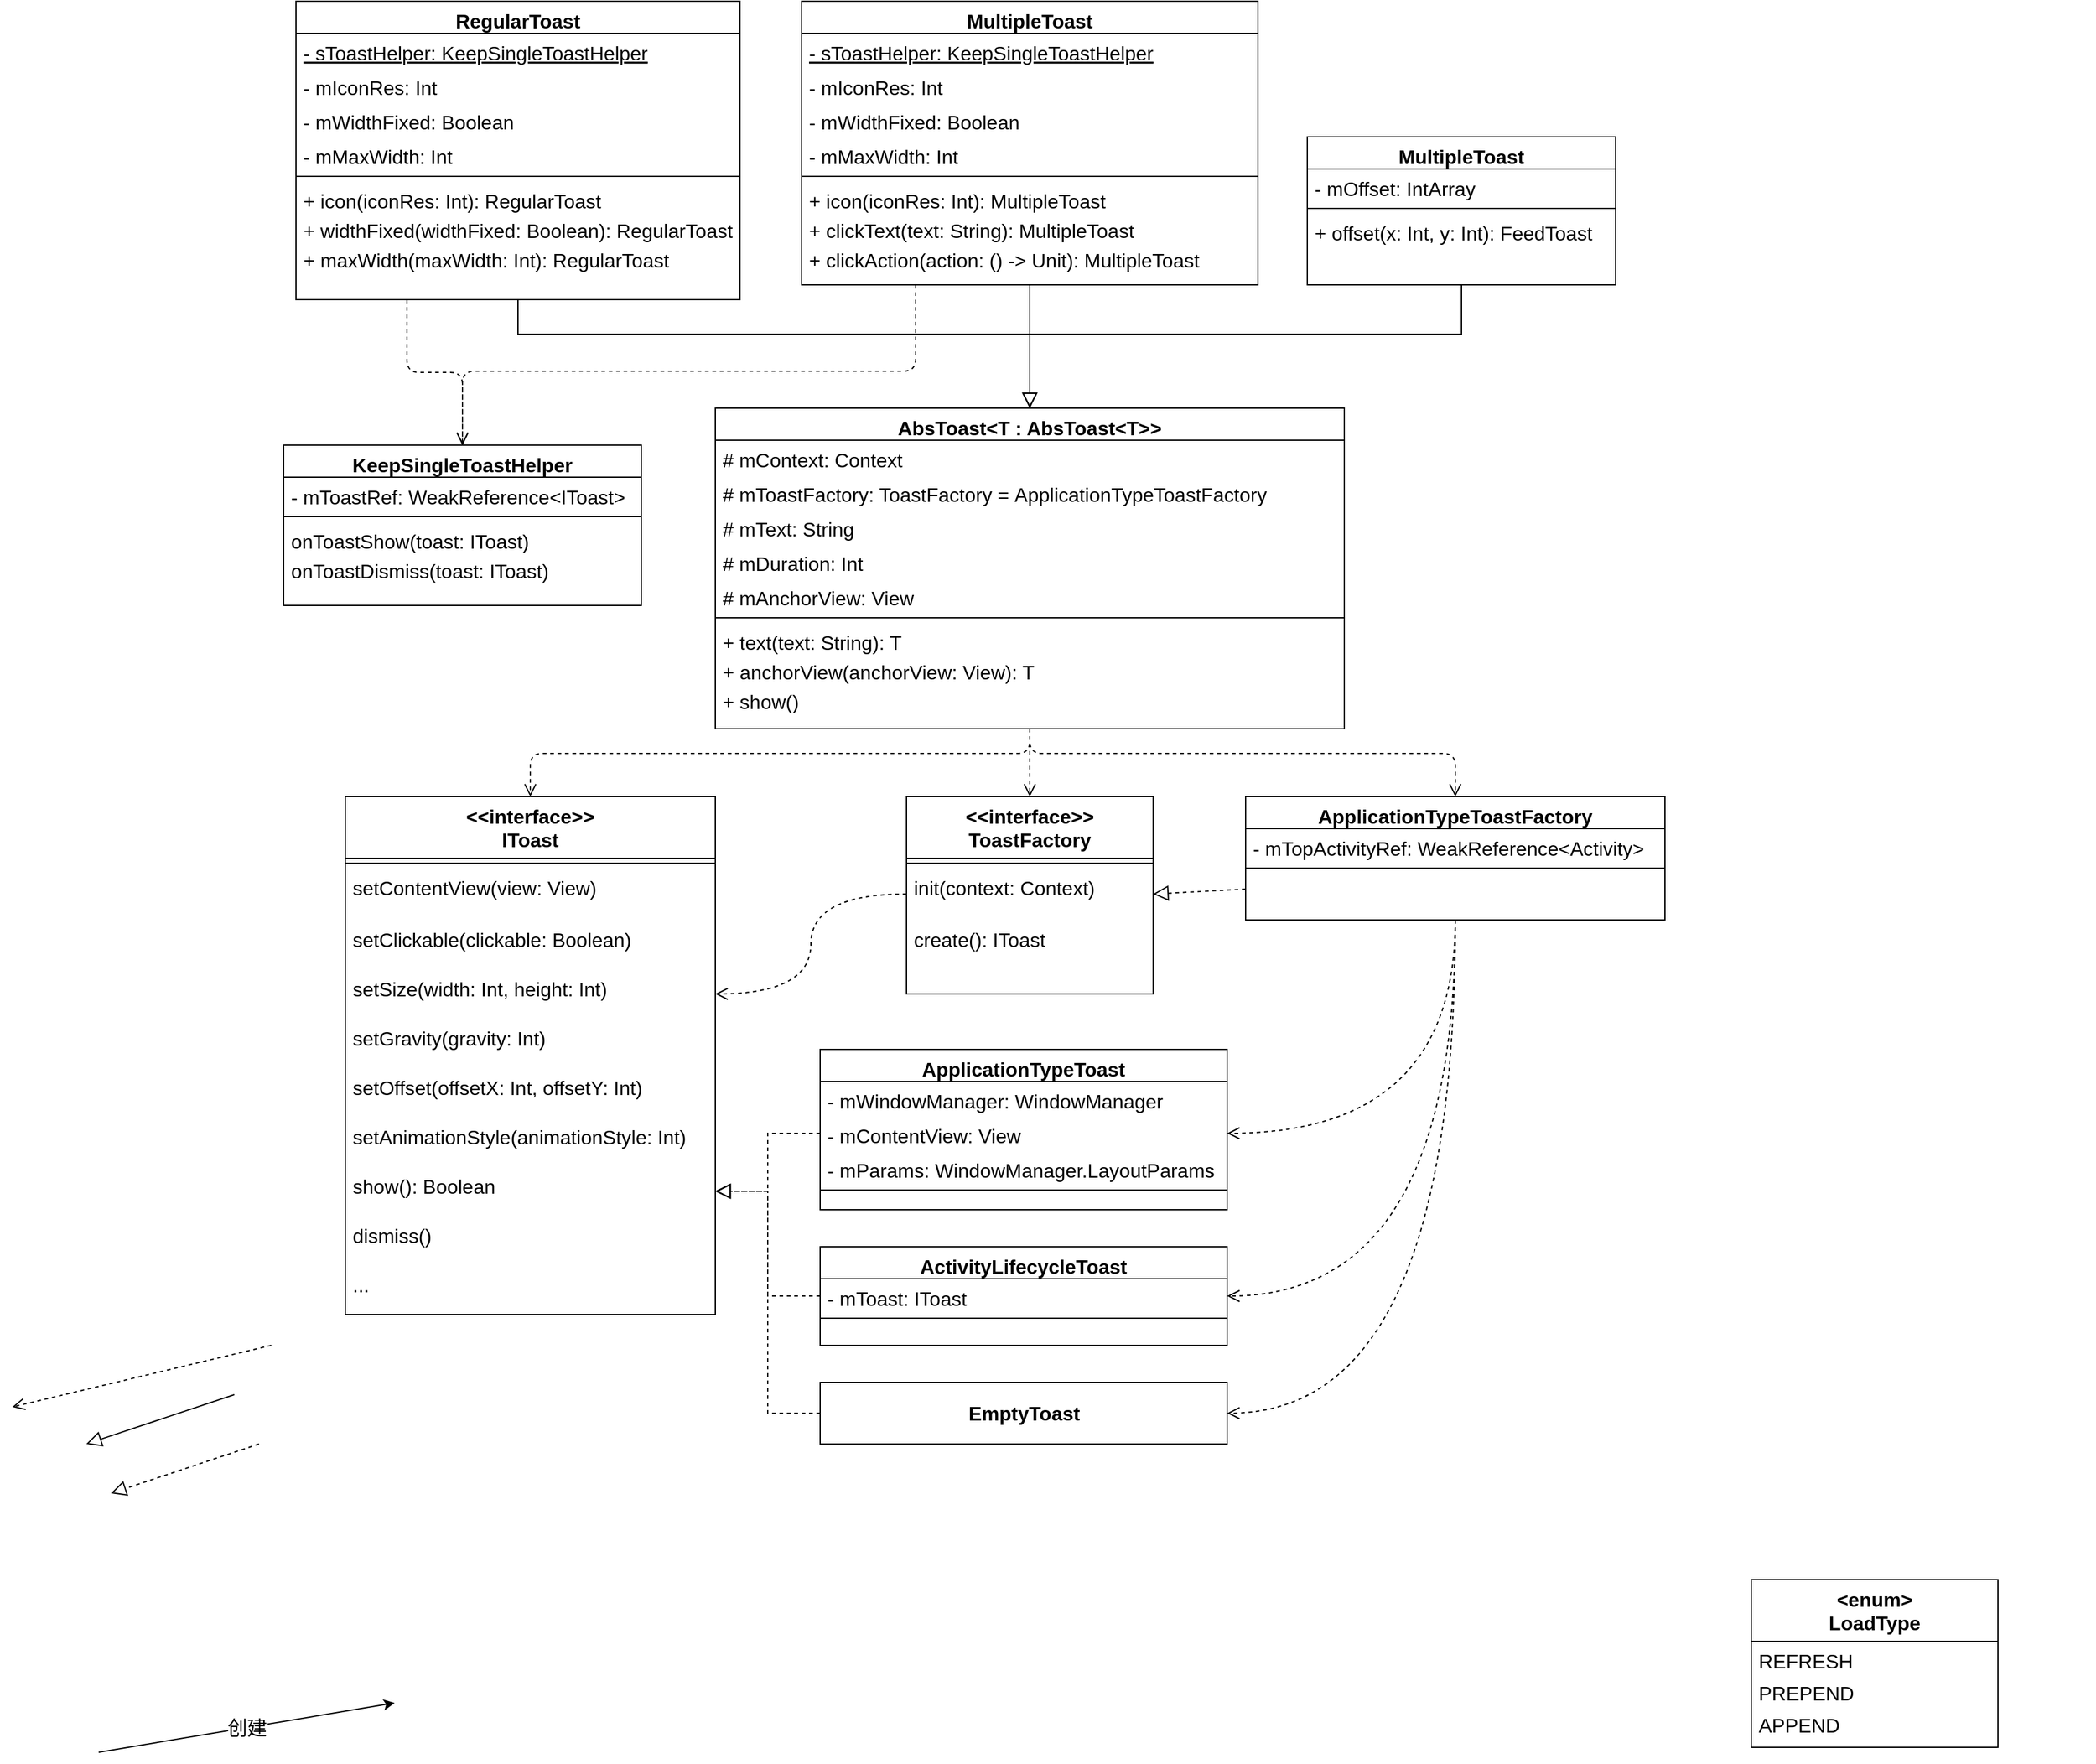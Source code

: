 <mxfile version="14.4.3" type="github">
  <diagram id="C5RBs43oDa-KdzZeNtuy" name="Page-1">
    <mxGraphModel dx="3500" dy="1881" grid="1" gridSize="10" guides="1" tooltips="1" connect="1" arrows="1" fold="1" page="1" pageScale="1" pageWidth="827" pageHeight="1169" math="0" shadow="0">
      <root>
        <mxCell id="WIyWlLk6GJQsqaUBKTNV-0" />
        <mxCell id="WIyWlLk6GJQsqaUBKTNV-1" parent="WIyWlLk6GJQsqaUBKTNV-0" />
        <mxCell id="TGSBxebK7EgQVa-JyBHf-114" value="&lt;&lt;interface&gt;&gt;&#xa;IToast" style="swimlane;fontStyle=1;align=center;verticalAlign=top;childLayout=stackLayout;horizontal=1;startSize=50;horizontalStack=0;resizeParent=1;resizeLast=0;collapsible=1;marginBottom=0;rounded=0;shadow=0;strokeWidth=1;fontSize=16;" vertex="1" parent="WIyWlLk6GJQsqaUBKTNV-1">
          <mxGeometry x="-1460" y="555" width="300" height="420" as="geometry">
            <mxRectangle x="130" y="380" width="160" height="26" as="alternateBounds" />
          </mxGeometry>
        </mxCell>
        <mxCell id="TGSBxebK7EgQVa-JyBHf-115" value="" style="line;html=1;strokeWidth=1;align=left;verticalAlign=middle;spacingTop=-1;spacingLeft=3;spacingRight=3;rotatable=0;labelPosition=right;points=[];portConstraint=eastwest;fontSize=16;" vertex="1" parent="TGSBxebK7EgQVa-JyBHf-114">
          <mxGeometry y="50" width="300" height="8" as="geometry" />
        </mxCell>
        <mxCell id="TGSBxebK7EgQVa-JyBHf-116" value="setContentView(view: View)" style="text;align=left;verticalAlign=top;spacingLeft=4;spacingRight=4;overflow=hidden;rotatable=0;points=[[0,0.5],[1,0.5]];portConstraint=eastwest;fontSize=16;" vertex="1" parent="TGSBxebK7EgQVa-JyBHf-114">
          <mxGeometry y="58" width="300" height="42" as="geometry" />
        </mxCell>
        <mxCell id="TGSBxebK7EgQVa-JyBHf-118" value="setClickable(clickable: Boolean)" style="text;align=left;verticalAlign=top;spacingLeft=4;spacingRight=4;overflow=hidden;rotatable=0;points=[[0,0.5],[1,0.5]];portConstraint=eastwest;fontSize=16;" vertex="1" parent="TGSBxebK7EgQVa-JyBHf-114">
          <mxGeometry y="100" width="300" height="40" as="geometry" />
        </mxCell>
        <mxCell id="TGSBxebK7EgQVa-JyBHf-119" value="setSize(width: Int, height: Int)" style="text;align=left;verticalAlign=top;spacingLeft=4;spacingRight=4;overflow=hidden;rotatable=0;points=[[0,0.5],[1,0.5]];portConstraint=eastwest;fontSize=16;" vertex="1" parent="TGSBxebK7EgQVa-JyBHf-114">
          <mxGeometry y="140" width="300" height="40" as="geometry" />
        </mxCell>
        <mxCell id="TGSBxebK7EgQVa-JyBHf-120" value="setGravity(gravity: Int)" style="text;align=left;verticalAlign=top;spacingLeft=4;spacingRight=4;overflow=hidden;rotatable=0;points=[[0,0.5],[1,0.5]];portConstraint=eastwest;fontSize=16;" vertex="1" parent="TGSBxebK7EgQVa-JyBHf-114">
          <mxGeometry y="180" width="300" height="40" as="geometry" />
        </mxCell>
        <mxCell id="TGSBxebK7EgQVa-JyBHf-121" value="setOffset(offsetX: Int, offsetY: Int)" style="text;align=left;verticalAlign=top;spacingLeft=4;spacingRight=4;overflow=hidden;rotatable=0;points=[[0,0.5],[1,0.5]];portConstraint=eastwest;fontSize=16;" vertex="1" parent="TGSBxebK7EgQVa-JyBHf-114">
          <mxGeometry y="220" width="300" height="40" as="geometry" />
        </mxCell>
        <mxCell id="TGSBxebK7EgQVa-JyBHf-122" value="setAnimationStyle(animationStyle: Int)" style="text;align=left;verticalAlign=top;spacingLeft=4;spacingRight=4;overflow=hidden;rotatable=0;points=[[0,0.5],[1,0.5]];portConstraint=eastwest;fontSize=16;" vertex="1" parent="TGSBxebK7EgQVa-JyBHf-114">
          <mxGeometry y="260" width="300" height="40" as="geometry" />
        </mxCell>
        <mxCell id="TGSBxebK7EgQVa-JyBHf-123" value="show(): Boolean" style="text;align=left;verticalAlign=top;spacingLeft=4;spacingRight=4;overflow=hidden;rotatable=0;points=[[0,0.5],[1,0.5]];portConstraint=eastwest;fontSize=16;" vertex="1" parent="TGSBxebK7EgQVa-JyBHf-114">
          <mxGeometry y="300" width="300" height="40" as="geometry" />
        </mxCell>
        <mxCell id="TGSBxebK7EgQVa-JyBHf-124" value="dismiss()" style="text;align=left;verticalAlign=top;spacingLeft=4;spacingRight=4;overflow=hidden;rotatable=0;points=[[0,0.5],[1,0.5]];portConstraint=eastwest;fontSize=16;" vertex="1" parent="TGSBxebK7EgQVa-JyBHf-114">
          <mxGeometry y="340" width="300" height="40" as="geometry" />
        </mxCell>
        <mxCell id="TGSBxebK7EgQVa-JyBHf-125" value="..." style="text;align=left;verticalAlign=top;spacingLeft=4;spacingRight=4;overflow=hidden;rotatable=0;points=[[0,0.5],[1,0.5]];portConstraint=eastwest;fontSize=16;" vertex="1" parent="TGSBxebK7EgQVa-JyBHf-114">
          <mxGeometry y="380" width="300" height="40" as="geometry" />
        </mxCell>
        <mxCell id="TGSBxebK7EgQVa-JyBHf-126" value="&lt;&lt;interface&gt;&gt;&#xa;ToastFactory" style="swimlane;fontStyle=1;align=center;verticalAlign=top;childLayout=stackLayout;horizontal=1;startSize=50;horizontalStack=0;resizeParent=1;resizeLast=0;collapsible=1;marginBottom=0;rounded=0;shadow=0;strokeWidth=1;fontSize=16;" vertex="1" parent="WIyWlLk6GJQsqaUBKTNV-1">
          <mxGeometry x="-1005" y="555" width="200" height="160" as="geometry">
            <mxRectangle x="130" y="380" width="160" height="26" as="alternateBounds" />
          </mxGeometry>
        </mxCell>
        <mxCell id="TGSBxebK7EgQVa-JyBHf-127" value="" style="line;html=1;strokeWidth=1;align=left;verticalAlign=middle;spacingTop=-1;spacingLeft=3;spacingRight=3;rotatable=0;labelPosition=right;points=[];portConstraint=eastwest;fontSize=16;" vertex="1" parent="TGSBxebK7EgQVa-JyBHf-126">
          <mxGeometry y="50" width="200" height="8" as="geometry" />
        </mxCell>
        <mxCell id="TGSBxebK7EgQVa-JyBHf-128" value="init(context: Context)" style="text;align=left;verticalAlign=top;spacingLeft=4;spacingRight=4;overflow=hidden;rotatable=0;points=[[0,0.5],[1,0.5]];portConstraint=eastwest;fontSize=16;" vertex="1" parent="TGSBxebK7EgQVa-JyBHf-126">
          <mxGeometry y="58" width="200" height="42" as="geometry" />
        </mxCell>
        <mxCell id="TGSBxebK7EgQVa-JyBHf-129" value="create(): IToast" style="text;align=left;verticalAlign=top;spacingLeft=4;spacingRight=4;overflow=hidden;rotatable=0;points=[[0,0.5],[1,0.5]];portConstraint=eastwest;fontSize=16;" vertex="1" parent="TGSBxebK7EgQVa-JyBHf-126">
          <mxGeometry y="100" width="200" height="40" as="geometry" />
        </mxCell>
        <mxCell id="TGSBxebK7EgQVa-JyBHf-137" value="ApplicationTypeToastFactory" style="swimlane;fontStyle=1;align=center;verticalAlign=top;childLayout=stackLayout;horizontal=1;startSize=26;horizontalStack=0;resizeParent=1;resizeLast=0;collapsible=1;marginBottom=0;rounded=0;shadow=0;strokeWidth=1;fontSize=16;" vertex="1" parent="WIyWlLk6GJQsqaUBKTNV-1">
          <mxGeometry x="-730" y="555" width="340" height="100" as="geometry">
            <mxRectangle x="130" y="380" width="160" height="26" as="alternateBounds" />
          </mxGeometry>
        </mxCell>
        <mxCell id="TGSBxebK7EgQVa-JyBHf-138" value="- mTopActivityRef: WeakReference&lt;Activity&gt;" style="text;align=left;verticalAlign=top;spacingLeft=4;spacingRight=4;overflow=hidden;rotatable=0;points=[[0,0.5],[1,0.5]];portConstraint=eastwest;rounded=0;shadow=0;html=0;fontSize=16;" vertex="1" parent="TGSBxebK7EgQVa-JyBHf-137">
          <mxGeometry y="26" width="340" height="28" as="geometry" />
        </mxCell>
        <mxCell id="TGSBxebK7EgQVa-JyBHf-139" value="" style="line;html=1;strokeWidth=1;align=left;verticalAlign=middle;spacingTop=-1;spacingLeft=3;spacingRight=3;rotatable=0;labelPosition=right;points=[];portConstraint=eastwest;fontSize=16;" vertex="1" parent="TGSBxebK7EgQVa-JyBHf-137">
          <mxGeometry y="54" width="340" height="8" as="geometry" />
        </mxCell>
        <mxCell id="TGSBxebK7EgQVa-JyBHf-153" value="ApplicationTypeToast" style="swimlane;fontStyle=1;align=center;verticalAlign=top;childLayout=stackLayout;horizontal=1;startSize=26;horizontalStack=0;resizeParent=1;resizeLast=0;collapsible=1;marginBottom=0;rounded=0;shadow=0;strokeWidth=1;fontSize=16;" vertex="1" parent="WIyWlLk6GJQsqaUBKTNV-1">
          <mxGeometry x="-1075" y="760" width="330" height="130" as="geometry">
            <mxRectangle x="130" y="380" width="160" height="26" as="alternateBounds" />
          </mxGeometry>
        </mxCell>
        <mxCell id="TGSBxebK7EgQVa-JyBHf-163" value="- mWindowManager: WindowManager" style="text;align=left;verticalAlign=top;spacingLeft=4;spacingRight=4;overflow=hidden;rotatable=0;points=[[0,0.5],[1,0.5]];portConstraint=eastwest;rounded=0;shadow=0;html=0;fontSize=16;" vertex="1" parent="TGSBxebK7EgQVa-JyBHf-153">
          <mxGeometry y="26" width="330" height="28" as="geometry" />
        </mxCell>
        <mxCell id="TGSBxebK7EgQVa-JyBHf-154" value="- mContentView: View" style="text;align=left;verticalAlign=top;spacingLeft=4;spacingRight=4;overflow=hidden;rotatable=0;points=[[0,0.5],[1,0.5]];portConstraint=eastwest;rounded=0;shadow=0;html=0;fontSize=16;" vertex="1" parent="TGSBxebK7EgQVa-JyBHf-153">
          <mxGeometry y="54" width="330" height="28" as="geometry" />
        </mxCell>
        <mxCell id="TGSBxebK7EgQVa-JyBHf-162" value="- mParams: WindowManager.LayoutParams" style="text;align=left;verticalAlign=top;spacingLeft=4;spacingRight=4;overflow=hidden;rotatable=0;points=[[0,0.5],[1,0.5]];portConstraint=eastwest;rounded=0;shadow=0;html=0;fontSize=16;" vertex="1" parent="TGSBxebK7EgQVa-JyBHf-153">
          <mxGeometry y="82" width="330" height="28" as="geometry" />
        </mxCell>
        <mxCell id="TGSBxebK7EgQVa-JyBHf-155" value="" style="line;html=1;strokeWidth=1;align=left;verticalAlign=middle;spacingTop=-1;spacingLeft=3;spacingRight=3;rotatable=0;labelPosition=right;points=[];portConstraint=eastwest;fontSize=16;" vertex="1" parent="TGSBxebK7EgQVa-JyBHf-153">
          <mxGeometry y="110" width="330" height="8" as="geometry" />
        </mxCell>
        <mxCell id="TGSBxebK7EgQVa-JyBHf-160" style="edgeStyle=orthogonalEdgeStyle;rounded=0;orthogonalLoop=1;jettySize=auto;html=1;exitX=1;exitY=0.5;exitDx=0;exitDy=0;fontSize=16;" edge="1" parent="TGSBxebK7EgQVa-JyBHf-153">
          <mxGeometry relative="1" as="geometry">
            <mxPoint x="630" y="340.0" as="sourcePoint" />
            <mxPoint x="630" y="340.0" as="targetPoint" />
          </mxGeometry>
        </mxCell>
        <mxCell id="TGSBxebK7EgQVa-JyBHf-176" value="AbsToast&lt;T : AbsToast&lt;T&gt;&gt;" style="swimlane;fontStyle=1;align=center;verticalAlign=top;childLayout=stackLayout;horizontal=1;startSize=26;horizontalStack=0;resizeParent=1;resizeLast=0;collapsible=1;marginBottom=0;rounded=0;shadow=0;strokeWidth=1;fontSize=16;" vertex="1" parent="WIyWlLk6GJQsqaUBKTNV-1">
          <mxGeometry x="-1160" y="240" width="510" height="260" as="geometry">
            <mxRectangle x="130" y="380" width="160" height="26" as="alternateBounds" />
          </mxGeometry>
        </mxCell>
        <mxCell id="TGSBxebK7EgQVa-JyBHf-177" value="# mContext: Context" style="text;align=left;verticalAlign=top;spacingLeft=4;spacingRight=4;overflow=hidden;rotatable=0;points=[[0,0.5],[1,0.5]];portConstraint=eastwest;rounded=0;shadow=0;html=0;fontSize=16;" vertex="1" parent="TGSBxebK7EgQVa-JyBHf-176">
          <mxGeometry y="26" width="510" height="28" as="geometry" />
        </mxCell>
        <mxCell id="TGSBxebK7EgQVa-JyBHf-186" value="# mToastFactory: ToastFactory = ApplicationTypeToastFactory" style="text;align=left;verticalAlign=top;spacingLeft=4;spacingRight=4;overflow=hidden;rotatable=0;points=[[0,0.5],[1,0.5]];portConstraint=eastwest;rounded=0;shadow=0;html=0;fontSize=16;" vertex="1" parent="TGSBxebK7EgQVa-JyBHf-176">
          <mxGeometry y="54" width="510" height="28" as="geometry" />
        </mxCell>
        <mxCell id="TGSBxebK7EgQVa-JyBHf-187" value="# mText: String" style="text;align=left;verticalAlign=top;spacingLeft=4;spacingRight=4;overflow=hidden;rotatable=0;points=[[0,0.5],[1,0.5]];portConstraint=eastwest;rounded=0;shadow=0;html=0;fontSize=16;" vertex="1" parent="TGSBxebK7EgQVa-JyBHf-176">
          <mxGeometry y="82" width="510" height="28" as="geometry" />
        </mxCell>
        <mxCell id="TGSBxebK7EgQVa-JyBHf-188" value="# mDuration: Int" style="text;align=left;verticalAlign=top;spacingLeft=4;spacingRight=4;overflow=hidden;rotatable=0;points=[[0,0.5],[1,0.5]];portConstraint=eastwest;rounded=0;shadow=0;html=0;fontSize=16;" vertex="1" parent="TGSBxebK7EgQVa-JyBHf-176">
          <mxGeometry y="110" width="510" height="28" as="geometry" />
        </mxCell>
        <mxCell id="TGSBxebK7EgQVa-JyBHf-189" value="# mAnchorView: View" style="text;align=left;verticalAlign=top;spacingLeft=4;spacingRight=4;overflow=hidden;rotatable=0;points=[[0,0.5],[1,0.5]];portConstraint=eastwest;rounded=0;shadow=0;html=0;fontSize=16;" vertex="1" parent="TGSBxebK7EgQVa-JyBHf-176">
          <mxGeometry y="138" width="510" height="28" as="geometry" />
        </mxCell>
        <mxCell id="TGSBxebK7EgQVa-JyBHf-178" value="" style="line;html=1;strokeWidth=1;align=left;verticalAlign=middle;spacingTop=-1;spacingLeft=3;spacingRight=3;rotatable=0;labelPosition=right;points=[];portConstraint=eastwest;fontSize=16;" vertex="1" parent="TGSBxebK7EgQVa-JyBHf-176">
          <mxGeometry y="166" width="510" height="8" as="geometry" />
        </mxCell>
        <mxCell id="TGSBxebK7EgQVa-JyBHf-179" value="+ text(text: String): T" style="text;align=left;verticalAlign=top;spacingLeft=4;spacingRight=4;overflow=hidden;rotatable=0;points=[[0,0.5],[1,0.5]];portConstraint=eastwest;fontStyle=0;fontSize=16;" vertex="1" parent="TGSBxebK7EgQVa-JyBHf-176">
          <mxGeometry y="174" width="510" height="24" as="geometry" />
        </mxCell>
        <mxCell id="TGSBxebK7EgQVa-JyBHf-181" value="+ anchorView(anchorView: View): T" style="text;align=left;verticalAlign=top;spacingLeft=4;spacingRight=4;overflow=hidden;rotatable=0;points=[[0,0.5],[1,0.5]];portConstraint=eastwest;fontStyle=0;fontSize=16;" vertex="1" parent="TGSBxebK7EgQVa-JyBHf-176">
          <mxGeometry y="198" width="510" height="24" as="geometry" />
        </mxCell>
        <mxCell id="TGSBxebK7EgQVa-JyBHf-182" value="+ show()" style="text;align=left;verticalAlign=top;spacingLeft=4;spacingRight=4;overflow=hidden;rotatable=0;points=[[0,0.5],[1,0.5]];portConstraint=eastwest;fontStyle=0;fontSize=16;" vertex="1" parent="TGSBxebK7EgQVa-JyBHf-176">
          <mxGeometry y="222" width="510" height="24" as="geometry" />
        </mxCell>
        <mxCell id="TGSBxebK7EgQVa-JyBHf-183" style="edgeStyle=orthogonalEdgeStyle;rounded=0;orthogonalLoop=1;jettySize=auto;html=1;exitX=1;exitY=0.5;exitDx=0;exitDy=0;fontSize=16;" edge="1" parent="TGSBxebK7EgQVa-JyBHf-176">
          <mxGeometry relative="1" as="geometry">
            <mxPoint x="165" y="560.0" as="sourcePoint" />
            <mxPoint x="165" y="560.0" as="targetPoint" />
          </mxGeometry>
        </mxCell>
        <mxCell id="TGSBxebK7EgQVa-JyBHf-193" value="RegularToast" style="swimlane;fontStyle=1;align=center;verticalAlign=top;childLayout=stackLayout;horizontal=1;startSize=26;horizontalStack=0;resizeParent=1;resizeLast=0;collapsible=1;marginBottom=0;rounded=0;shadow=0;strokeWidth=1;fontSize=16;" vertex="1" parent="WIyWlLk6GJQsqaUBKTNV-1">
          <mxGeometry x="-1500" y="-90" width="360" height="242" as="geometry">
            <mxRectangle x="130" y="380" width="160" height="26" as="alternateBounds" />
          </mxGeometry>
        </mxCell>
        <mxCell id="TGSBxebK7EgQVa-JyBHf-194" value="- sToastHelper: KeepSingleToastHelper" style="text;align=left;verticalAlign=top;spacingLeft=4;spacingRight=4;overflow=hidden;rotatable=0;points=[[0,0.5],[1,0.5]];portConstraint=eastwest;rounded=0;shadow=0;html=0;fontSize=16;fontStyle=4" vertex="1" parent="TGSBxebK7EgQVa-JyBHf-193">
          <mxGeometry y="26" width="360" height="28" as="geometry" />
        </mxCell>
        <mxCell id="TGSBxebK7EgQVa-JyBHf-195" value="- mIconRes: Int" style="text;align=left;verticalAlign=top;spacingLeft=4;spacingRight=4;overflow=hidden;rotatable=0;points=[[0,0.5],[1,0.5]];portConstraint=eastwest;rounded=0;shadow=0;html=0;fontSize=16;" vertex="1" parent="TGSBxebK7EgQVa-JyBHf-193">
          <mxGeometry y="54" width="360" height="28" as="geometry" />
        </mxCell>
        <mxCell id="TGSBxebK7EgQVa-JyBHf-196" value="- mWidthFixed: Boolean" style="text;align=left;verticalAlign=top;spacingLeft=4;spacingRight=4;overflow=hidden;rotatable=0;points=[[0,0.5],[1,0.5]];portConstraint=eastwest;rounded=0;shadow=0;html=0;fontSize=16;" vertex="1" parent="TGSBxebK7EgQVa-JyBHf-193">
          <mxGeometry y="82" width="360" height="28" as="geometry" />
        </mxCell>
        <mxCell id="TGSBxebK7EgQVa-JyBHf-197" value="- mMaxWidth: Int" style="text;align=left;verticalAlign=top;spacingLeft=4;spacingRight=4;overflow=hidden;rotatable=0;points=[[0,0.5],[1,0.5]];portConstraint=eastwest;rounded=0;shadow=0;html=0;fontSize=16;" vertex="1" parent="TGSBxebK7EgQVa-JyBHf-193">
          <mxGeometry y="110" width="360" height="28" as="geometry" />
        </mxCell>
        <mxCell id="TGSBxebK7EgQVa-JyBHf-199" value="" style="line;html=1;strokeWidth=1;align=left;verticalAlign=middle;spacingTop=-1;spacingLeft=3;spacingRight=3;rotatable=0;labelPosition=right;points=[];portConstraint=eastwest;fontSize=16;" vertex="1" parent="TGSBxebK7EgQVa-JyBHf-193">
          <mxGeometry y="138" width="360" height="8" as="geometry" />
        </mxCell>
        <mxCell id="TGSBxebK7EgQVa-JyBHf-226" value="+ icon(iconRes: Int): RegularToast" style="text;align=left;verticalAlign=top;spacingLeft=4;spacingRight=4;overflow=hidden;rotatable=0;points=[[0,0.5],[1,0.5]];portConstraint=eastwest;fontStyle=0;fontSize=16;" vertex="1" parent="TGSBxebK7EgQVa-JyBHf-193">
          <mxGeometry y="146" width="360" height="24" as="geometry" />
        </mxCell>
        <mxCell id="TGSBxebK7EgQVa-JyBHf-200" value="+ widthFixed(widthFixed: Boolean): RegularToast" style="text;align=left;verticalAlign=top;spacingLeft=4;spacingRight=4;overflow=hidden;rotatable=0;points=[[0,0.5],[1,0.5]];portConstraint=eastwest;fontStyle=0;fontSize=16;" vertex="1" parent="TGSBxebK7EgQVa-JyBHf-193">
          <mxGeometry y="170" width="360" height="24" as="geometry" />
        </mxCell>
        <mxCell id="TGSBxebK7EgQVa-JyBHf-227" value="+ maxWidth(maxWidth: Int): RegularToast" style="text;align=left;verticalAlign=top;spacingLeft=4;spacingRight=4;overflow=hidden;rotatable=0;points=[[0,0.5],[1,0.5]];portConstraint=eastwest;fontStyle=0;fontSize=16;" vertex="1" parent="TGSBxebK7EgQVa-JyBHf-193">
          <mxGeometry y="194" width="360" height="24" as="geometry" />
        </mxCell>
        <mxCell id="TGSBxebK7EgQVa-JyBHf-203" style="edgeStyle=orthogonalEdgeStyle;rounded=0;orthogonalLoop=1;jettySize=auto;html=1;exitX=1;exitY=0.5;exitDx=0;exitDy=0;fontSize=16;" edge="1" parent="TGSBxebK7EgQVa-JyBHf-193">
          <mxGeometry relative="1" as="geometry">
            <mxPoint x="630" y="170.0" as="sourcePoint" />
            <mxPoint x="630" y="170.0" as="targetPoint" />
          </mxGeometry>
        </mxCell>
        <mxCell id="TGSBxebK7EgQVa-JyBHf-204" value="KeepSingleToastHelper" style="swimlane;fontStyle=1;align=center;verticalAlign=top;childLayout=stackLayout;horizontal=1;startSize=26;horizontalStack=0;resizeParent=1;resizeLast=0;collapsible=1;marginBottom=0;rounded=0;shadow=0;strokeWidth=1;fontSize=16;" vertex="1" parent="WIyWlLk6GJQsqaUBKTNV-1">
          <mxGeometry x="-1510" y="270" width="290" height="130" as="geometry">
            <mxRectangle x="130" y="380" width="160" height="26" as="alternateBounds" />
          </mxGeometry>
        </mxCell>
        <mxCell id="TGSBxebK7EgQVa-JyBHf-205" value="- mToastRef: WeakReference&lt;IToast&gt;" style="text;align=left;verticalAlign=top;spacingLeft=4;spacingRight=4;overflow=hidden;rotatable=0;points=[[0,0.5],[1,0.5]];portConstraint=eastwest;rounded=0;shadow=0;html=0;fontSize=16;" vertex="1" parent="TGSBxebK7EgQVa-JyBHf-204">
          <mxGeometry y="26" width="290" height="28" as="geometry" />
        </mxCell>
        <mxCell id="TGSBxebK7EgQVa-JyBHf-210" value="" style="line;html=1;strokeWidth=1;align=left;verticalAlign=middle;spacingTop=-1;spacingLeft=3;spacingRight=3;rotatable=0;labelPosition=right;points=[];portConstraint=eastwest;fontSize=16;" vertex="1" parent="TGSBxebK7EgQVa-JyBHf-204">
          <mxGeometry y="54" width="290" height="8" as="geometry" />
        </mxCell>
        <mxCell id="TGSBxebK7EgQVa-JyBHf-211" value="onToastShow(toast: IToast)" style="text;align=left;verticalAlign=top;spacingLeft=4;spacingRight=4;overflow=hidden;rotatable=0;points=[[0,0.5],[1,0.5]];portConstraint=eastwest;fontStyle=0;fontSize=16;" vertex="1" parent="TGSBxebK7EgQVa-JyBHf-204">
          <mxGeometry y="62" width="290" height="24" as="geometry" />
        </mxCell>
        <mxCell id="TGSBxebK7EgQVa-JyBHf-212" value="onToastDismiss(toast: IToast)" style="text;align=left;verticalAlign=top;spacingLeft=4;spacingRight=4;overflow=hidden;rotatable=0;points=[[0,0.5],[1,0.5]];portConstraint=eastwest;fontStyle=0;fontSize=16;" vertex="1" parent="TGSBxebK7EgQVa-JyBHf-204">
          <mxGeometry y="86" width="290" height="24" as="geometry" />
        </mxCell>
        <mxCell id="TGSBxebK7EgQVa-JyBHf-214" style="edgeStyle=orthogonalEdgeStyle;rounded=0;orthogonalLoop=1;jettySize=auto;html=1;exitX=1;exitY=0.5;exitDx=0;exitDy=0;fontSize=16;" edge="1" parent="TGSBxebK7EgQVa-JyBHf-204">
          <mxGeometry relative="1" as="geometry">
            <mxPoint x="630" y="170.0" as="sourcePoint" />
            <mxPoint x="630" y="170.0" as="targetPoint" />
          </mxGeometry>
        </mxCell>
        <mxCell id="TGSBxebK7EgQVa-JyBHf-216" value="MultipleToast" style="swimlane;fontStyle=1;align=center;verticalAlign=top;childLayout=stackLayout;horizontal=1;startSize=26;horizontalStack=0;resizeParent=1;resizeLast=0;collapsible=1;marginBottom=0;rounded=0;shadow=0;strokeWidth=1;fontSize=16;" vertex="1" parent="WIyWlLk6GJQsqaUBKTNV-1">
          <mxGeometry x="-1090" y="-90" width="370" height="230" as="geometry">
            <mxRectangle x="130" y="380" width="160" height="26" as="alternateBounds" />
          </mxGeometry>
        </mxCell>
        <mxCell id="TGSBxebK7EgQVa-JyBHf-217" value="- sToastHelper: KeepSingleToastHelper" style="text;align=left;verticalAlign=top;spacingLeft=4;spacingRight=4;overflow=hidden;rotatable=0;points=[[0,0.5],[1,0.5]];portConstraint=eastwest;rounded=0;shadow=0;html=0;fontSize=16;fontStyle=4" vertex="1" parent="TGSBxebK7EgQVa-JyBHf-216">
          <mxGeometry y="26" width="370" height="28" as="geometry" />
        </mxCell>
        <mxCell id="TGSBxebK7EgQVa-JyBHf-218" value="- mIconRes: Int" style="text;align=left;verticalAlign=top;spacingLeft=4;spacingRight=4;overflow=hidden;rotatable=0;points=[[0,0.5],[1,0.5]];portConstraint=eastwest;rounded=0;shadow=0;html=0;fontSize=16;" vertex="1" parent="TGSBxebK7EgQVa-JyBHf-216">
          <mxGeometry y="54" width="370" height="28" as="geometry" />
        </mxCell>
        <mxCell id="TGSBxebK7EgQVa-JyBHf-219" value="- mWidthFixed: Boolean" style="text;align=left;verticalAlign=top;spacingLeft=4;spacingRight=4;overflow=hidden;rotatable=0;points=[[0,0.5],[1,0.5]];portConstraint=eastwest;rounded=0;shadow=0;html=0;fontSize=16;" vertex="1" parent="TGSBxebK7EgQVa-JyBHf-216">
          <mxGeometry y="82" width="370" height="28" as="geometry" />
        </mxCell>
        <mxCell id="TGSBxebK7EgQVa-JyBHf-220" value="- mMaxWidth: Int" style="text;align=left;verticalAlign=top;spacingLeft=4;spacingRight=4;overflow=hidden;rotatable=0;points=[[0,0.5],[1,0.5]];portConstraint=eastwest;rounded=0;shadow=0;html=0;fontSize=16;" vertex="1" parent="TGSBxebK7EgQVa-JyBHf-216">
          <mxGeometry y="110" width="370" height="28" as="geometry" />
        </mxCell>
        <mxCell id="TGSBxebK7EgQVa-JyBHf-221" value="" style="line;html=1;strokeWidth=1;align=left;verticalAlign=middle;spacingTop=-1;spacingLeft=3;spacingRight=3;rotatable=0;labelPosition=right;points=[];portConstraint=eastwest;fontSize=16;" vertex="1" parent="TGSBxebK7EgQVa-JyBHf-216">
          <mxGeometry y="138" width="370" height="8" as="geometry" />
        </mxCell>
        <mxCell id="TGSBxebK7EgQVa-JyBHf-222" value="+ icon(iconRes: Int): MultipleToast" style="text;align=left;verticalAlign=top;spacingLeft=4;spacingRight=4;overflow=hidden;rotatable=0;points=[[0,0.5],[1,0.5]];portConstraint=eastwest;fontStyle=0;fontSize=16;" vertex="1" parent="TGSBxebK7EgQVa-JyBHf-216">
          <mxGeometry y="146" width="370" height="24" as="geometry" />
        </mxCell>
        <mxCell id="TGSBxebK7EgQVa-JyBHf-228" value="+ clickText(text: String): MultipleToast" style="text;align=left;verticalAlign=top;spacingLeft=4;spacingRight=4;overflow=hidden;rotatable=0;points=[[0,0.5],[1,0.5]];portConstraint=eastwest;fontStyle=0;fontSize=16;" vertex="1" parent="TGSBxebK7EgQVa-JyBHf-216">
          <mxGeometry y="170" width="370" height="24" as="geometry" />
        </mxCell>
        <mxCell id="TGSBxebK7EgQVa-JyBHf-223" value="+ clickAction(action: () -&gt; Unit): MultipleToast" style="text;align=left;verticalAlign=top;spacingLeft=4;spacingRight=4;overflow=hidden;rotatable=0;points=[[0,0.5],[1,0.5]];portConstraint=eastwest;fontStyle=0;fontSize=16;" vertex="1" parent="TGSBxebK7EgQVa-JyBHf-216">
          <mxGeometry y="194" width="370" height="24" as="geometry" />
        </mxCell>
        <mxCell id="TGSBxebK7EgQVa-JyBHf-225" style="edgeStyle=orthogonalEdgeStyle;rounded=0;orthogonalLoop=1;jettySize=auto;html=1;exitX=1;exitY=0.5;exitDx=0;exitDy=0;fontSize=16;" edge="1" parent="TGSBxebK7EgQVa-JyBHf-216">
          <mxGeometry relative="1" as="geometry">
            <mxPoint x="630" y="170.0" as="sourcePoint" />
            <mxPoint x="630" y="170.0" as="targetPoint" />
          </mxGeometry>
        </mxCell>
        <mxCell id="TGSBxebK7EgQVa-JyBHf-229" style="edgeStyle=orthogonalEdgeStyle;rounded=0;orthogonalLoop=1;jettySize=auto;html=1;exitX=1;exitY=0.5;exitDx=0;exitDy=0;fontSize=16;" edge="1" parent="WIyWlLk6GJQsqaUBKTNV-1">
          <mxGeometry relative="1" as="geometry">
            <mxPoint x="-450" y="80" as="sourcePoint" />
            <mxPoint x="-450" y="80" as="targetPoint" />
          </mxGeometry>
        </mxCell>
        <mxCell id="TGSBxebK7EgQVa-JyBHf-230" value="MultipleToast" style="swimlane;fontStyle=1;align=center;verticalAlign=top;childLayout=stackLayout;horizontal=1;startSize=26;horizontalStack=0;resizeParent=1;resizeLast=0;collapsible=1;marginBottom=0;rounded=0;shadow=0;strokeWidth=1;fontSize=16;" vertex="1" parent="WIyWlLk6GJQsqaUBKTNV-1">
          <mxGeometry x="-680" y="20" width="250" height="120" as="geometry">
            <mxRectangle x="130" y="380" width="160" height="26" as="alternateBounds" />
          </mxGeometry>
        </mxCell>
        <mxCell id="TGSBxebK7EgQVa-JyBHf-231" value="- mOffset: IntArray" style="text;align=left;verticalAlign=top;spacingLeft=4;spacingRight=4;overflow=hidden;rotatable=0;points=[[0,0.5],[1,0.5]];portConstraint=eastwest;rounded=0;shadow=0;html=0;fontSize=16;fontStyle=0" vertex="1" parent="TGSBxebK7EgQVa-JyBHf-230">
          <mxGeometry y="26" width="250" height="28" as="geometry" />
        </mxCell>
        <mxCell id="TGSBxebK7EgQVa-JyBHf-235" value="" style="line;html=1;strokeWidth=1;align=left;verticalAlign=middle;spacingTop=-1;spacingLeft=3;spacingRight=3;rotatable=0;labelPosition=right;points=[];portConstraint=eastwest;fontSize=16;" vertex="1" parent="TGSBxebK7EgQVa-JyBHf-230">
          <mxGeometry y="54" width="250" height="8" as="geometry" />
        </mxCell>
        <mxCell id="TGSBxebK7EgQVa-JyBHf-236" value="+ offset(x: Int, y: Int): FeedToast" style="text;align=left;verticalAlign=top;spacingLeft=4;spacingRight=4;overflow=hidden;rotatable=0;points=[[0,0.5],[1,0.5]];portConstraint=eastwest;fontStyle=0;fontSize=16;" vertex="1" parent="TGSBxebK7EgQVa-JyBHf-230">
          <mxGeometry y="62" width="250" height="24" as="geometry" />
        </mxCell>
        <mxCell id="TGSBxebK7EgQVa-JyBHf-239" style="edgeStyle=orthogonalEdgeStyle;rounded=0;orthogonalLoop=1;jettySize=auto;html=1;exitX=1;exitY=0.5;exitDx=0;exitDy=0;fontSize=16;" edge="1" parent="TGSBxebK7EgQVa-JyBHf-230">
          <mxGeometry relative="1" as="geometry">
            <mxPoint x="630" y="170.0" as="sourcePoint" />
            <mxPoint x="630" y="170.0" as="targetPoint" />
          </mxGeometry>
        </mxCell>
        <mxCell id="TGSBxebK7EgQVa-JyBHf-243" value="" style="html=1;verticalAlign=bottom;endArrow=open;dashed=1;endSize=8;fontSize=16;" edge="1" parent="WIyWlLk6GJQsqaUBKTNV-1">
          <mxGeometry y="-60" relative="1" as="geometry">
            <mxPoint x="-1520" y="1000" as="sourcePoint" />
            <mxPoint x="-1730" y="1050" as="targetPoint" />
            <mxPoint as="offset" />
          </mxGeometry>
        </mxCell>
        <mxCell id="TGSBxebK7EgQVa-JyBHf-245" value="" style="endArrow=block;endSize=10;endFill=0;shadow=0;strokeWidth=1;rounded=0;elbow=vertical;fontSize=16;" edge="1" parent="WIyWlLk6GJQsqaUBKTNV-1">
          <mxGeometry width="160" relative="1" as="geometry">
            <mxPoint x="-1550" y="1040" as="sourcePoint" />
            <mxPoint x="-1670" y="1080" as="targetPoint" />
          </mxGeometry>
        </mxCell>
        <mxCell id="TGSBxebK7EgQVa-JyBHf-248" value="" style="endArrow=block;endSize=10;endFill=0;shadow=0;strokeWidth=1;rounded=0;elbow=vertical;fontSize=16;dashed=1;" edge="1" parent="WIyWlLk6GJQsqaUBKTNV-1">
          <mxGeometry width="160" relative="1" as="geometry">
            <mxPoint x="-1530" y="1080" as="sourcePoint" />
            <mxPoint x="-1650" y="1120" as="targetPoint" />
          </mxGeometry>
        </mxCell>
        <mxCell id="TGSBxebK7EgQVa-JyBHf-251" value="" style="endArrow=block;endSize=10;endFill=0;shadow=0;strokeWidth=1;rounded=0;elbow=vertical;fontSize=16;exitX=0.5;exitY=1;exitDx=0;exitDy=0;entryX=0.5;entryY=0;entryDx=0;entryDy=0;edgeStyle=orthogonalEdgeStyle;" edge="1" parent="WIyWlLk6GJQsqaUBKTNV-1" source="TGSBxebK7EgQVa-JyBHf-193" target="TGSBxebK7EgQVa-JyBHf-176">
          <mxGeometry width="160" relative="1" as="geometry">
            <mxPoint x="-1030" y="170" as="sourcePoint" />
            <mxPoint x="-1150" y="210" as="targetPoint" />
            <Array as="points">
              <mxPoint x="-1320" y="180" />
              <mxPoint x="-905" y="180" />
            </Array>
          </mxGeometry>
        </mxCell>
        <mxCell id="TGSBxebK7EgQVa-JyBHf-252" value="" style="endArrow=block;endSize=10;endFill=0;shadow=0;strokeWidth=1;rounded=0;elbow=vertical;fontSize=16;entryX=0.5;entryY=0;entryDx=0;entryDy=0;exitX=0.5;exitY=1;exitDx=0;exitDy=0;" edge="1" parent="WIyWlLk6GJQsqaUBKTNV-1" source="TGSBxebK7EgQVa-JyBHf-216" target="TGSBxebK7EgQVa-JyBHf-176">
          <mxGeometry width="160" relative="1" as="geometry">
            <mxPoint x="-905" y="152" as="sourcePoint" />
            <mxPoint x="-905" y="230" as="targetPoint" />
          </mxGeometry>
        </mxCell>
        <mxCell id="TGSBxebK7EgQVa-JyBHf-253" value="" style="endArrow=block;endSize=10;endFill=0;shadow=0;strokeWidth=1;rounded=0;elbow=vertical;fontSize=16;entryX=0.5;entryY=0;entryDx=0;entryDy=0;exitX=0.5;exitY=1;exitDx=0;exitDy=0;edgeStyle=orthogonalEdgeStyle;" edge="1" parent="WIyWlLk6GJQsqaUBKTNV-1" source="TGSBxebK7EgQVa-JyBHf-230" target="TGSBxebK7EgQVa-JyBHf-176">
          <mxGeometry width="160" relative="1" as="geometry">
            <mxPoint x="-905" y="152" as="sourcePoint" />
            <mxPoint x="-905" y="230" as="targetPoint" />
            <Array as="points">
              <mxPoint x="-555" y="180" />
              <mxPoint x="-905" y="180" />
            </Array>
          </mxGeometry>
        </mxCell>
        <mxCell id="TGSBxebK7EgQVa-JyBHf-257" value="" style="html=1;verticalAlign=bottom;endArrow=open;dashed=1;endSize=8;fontSize=16;exitX=0.25;exitY=1;exitDx=0;exitDy=0;entryX=0.5;entryY=0;entryDx=0;entryDy=0;edgeStyle=elbowEdgeStyle;elbow=vertical;" edge="1" parent="WIyWlLk6GJQsqaUBKTNV-1" source="TGSBxebK7EgQVa-JyBHf-216" target="TGSBxebK7EgQVa-JyBHf-204">
          <mxGeometry y="-60" relative="1" as="geometry">
            <mxPoint x="-1470" y="430" as="sourcePoint" />
            <mxPoint x="-1590" y="430" as="targetPoint" />
            <mxPoint as="offset" />
            <Array as="points">
              <mxPoint x="-1160" y="210" />
            </Array>
          </mxGeometry>
        </mxCell>
        <mxCell id="TGSBxebK7EgQVa-JyBHf-258" value="" style="html=1;verticalAlign=bottom;endArrow=open;dashed=1;endSize=8;fontSize=16;exitX=0.25;exitY=1;exitDx=0;exitDy=0;entryX=0.5;entryY=0;entryDx=0;entryDy=0;edgeStyle=elbowEdgeStyle;elbow=vertical;" edge="1" parent="WIyWlLk6GJQsqaUBKTNV-1" source="TGSBxebK7EgQVa-JyBHf-193" target="TGSBxebK7EgQVa-JyBHf-204">
          <mxGeometry y="-60" relative="1" as="geometry">
            <mxPoint x="-1470" y="430" as="sourcePoint" />
            <mxPoint x="-1590" y="430" as="targetPoint" />
            <mxPoint as="offset" />
          </mxGeometry>
        </mxCell>
        <mxCell id="TGSBxebK7EgQVa-JyBHf-262" value="&lt;b style=&quot;font-size: 16px&quot;&gt;&lt;font style=&quot;font-size: 16px&quot;&gt;EmptyToast&lt;br&gt;&lt;/font&gt;&lt;/b&gt;" style="html=1;fontSize=16;" vertex="1" parent="WIyWlLk6GJQsqaUBKTNV-1">
          <mxGeometry x="-1075" y="1030" width="330" height="50" as="geometry" />
        </mxCell>
        <mxCell id="TGSBxebK7EgQVa-JyBHf-265" value="" style="endArrow=classic;html=1;fontSize=16;" edge="1" parent="WIyWlLk6GJQsqaUBKTNV-1">
          <mxGeometry relative="1" as="geometry">
            <mxPoint x="-1660" y="1330" as="sourcePoint" />
            <mxPoint x="-1420" y="1290" as="targetPoint" />
          </mxGeometry>
        </mxCell>
        <mxCell id="TGSBxebK7EgQVa-JyBHf-266" value="创建" style="edgeLabel;resizable=0;html=1;align=center;verticalAlign=middle;fontSize=16;" connectable="0" vertex="1" parent="TGSBxebK7EgQVa-JyBHf-265">
          <mxGeometry relative="1" as="geometry" />
        </mxCell>
        <mxCell id="TGSBxebK7EgQVa-JyBHf-267" value="&lt;enum&gt;&#xa;LoadType" style="swimlane;fontStyle=1;align=center;verticalAlign=top;childLayout=stackLayout;horizontal=1;startSize=50;horizontalStack=0;resizeParent=1;resizeLast=0;collapsible=1;marginBottom=0;rounded=0;shadow=0;strokeWidth=1;fontSize=16;" vertex="1" parent="WIyWlLk6GJQsqaUBKTNV-1">
          <mxGeometry x="-320" y="1190" width="200" height="136" as="geometry">
            <mxRectangle x="130" y="380" width="160" height="26" as="alternateBounds" />
          </mxGeometry>
        </mxCell>
        <mxCell id="TGSBxebK7EgQVa-JyBHf-268" value="REFRESH" style="text;align=left;verticalAlign=top;spacingLeft=4;spacingRight=4;overflow=hidden;rotatable=0;points=[[0,0.5],[1,0.5]];portConstraint=eastwest;fontSize=16;" vertex="1" parent="TGSBxebK7EgQVa-JyBHf-267">
          <mxGeometry y="50" width="200" height="26" as="geometry" />
        </mxCell>
        <mxCell id="TGSBxebK7EgQVa-JyBHf-269" value="PREPEND" style="text;align=left;verticalAlign=top;spacingLeft=4;spacingRight=4;overflow=hidden;rotatable=0;points=[[0,0.5],[1,0.5]];portConstraint=eastwest;rounded=0;shadow=0;html=0;fontSize=16;" vertex="1" parent="TGSBxebK7EgQVa-JyBHf-267">
          <mxGeometry y="76" width="200" height="26" as="geometry" />
        </mxCell>
        <mxCell id="TGSBxebK7EgQVa-JyBHf-270" value="APPEND" style="text;align=left;verticalAlign=top;spacingLeft=4;spacingRight=4;overflow=hidden;rotatable=0;points=[[0,0.5],[1,0.5]];portConstraint=eastwest;rounded=0;shadow=0;html=0;fontSize=16;" vertex="1" parent="TGSBxebK7EgQVa-JyBHf-267">
          <mxGeometry y="102" width="200" height="26" as="geometry" />
        </mxCell>
        <mxCell id="TGSBxebK7EgQVa-JyBHf-271" value="" style="html=1;verticalAlign=bottom;endArrow=open;dashed=1;endSize=8;fontSize=16;entryX=0.5;entryY=0;entryDx=0;entryDy=0;exitX=0.5;exitY=1;exitDx=0;exitDy=0;" edge="1" parent="WIyWlLk6GJQsqaUBKTNV-1" source="TGSBxebK7EgQVa-JyBHf-176" target="TGSBxebK7EgQVa-JyBHf-126">
          <mxGeometry y="-60" relative="1" as="geometry">
            <mxPoint x="-730" y="555" as="sourcePoint" />
            <mxPoint x="-690" y="553.33" as="targetPoint" />
            <mxPoint as="offset" />
          </mxGeometry>
        </mxCell>
        <mxCell id="TGSBxebK7EgQVa-JyBHf-272" value="" style="endArrow=block;endSize=10;endFill=0;shadow=0;strokeWidth=1;rounded=0;fontSize=16;dashed=1;exitX=0;exitY=0.5;exitDx=0;exitDy=0;entryX=1;entryY=0.5;entryDx=0;entryDy=0;edgeStyle=elbowEdgeStyle;" edge="1" parent="WIyWlLk6GJQsqaUBKTNV-1" source="TGSBxebK7EgQVa-JyBHf-154" target="TGSBxebK7EgQVa-JyBHf-123">
          <mxGeometry width="160" relative="1" as="geometry">
            <mxPoint x="-1530" y="1080" as="sourcePoint" />
            <mxPoint x="-1140" y="820" as="targetPoint" />
          </mxGeometry>
        </mxCell>
        <mxCell id="TGSBxebK7EgQVa-JyBHf-273" value="" style="html=1;verticalAlign=bottom;endArrow=open;dashed=1;endSize=8;fontSize=16;exitX=0.5;exitY=1;exitDx=0;exitDy=0;entryX=1;entryY=0.5;entryDx=0;entryDy=0;edgeStyle=orthogonalEdgeStyle;curved=1;" edge="1" parent="WIyWlLk6GJQsqaUBKTNV-1" source="TGSBxebK7EgQVa-JyBHf-137" target="TGSBxebK7EgQVa-JyBHf-154">
          <mxGeometry y="-60" relative="1" as="geometry">
            <mxPoint x="-490" y="870" as="sourcePoint" />
            <mxPoint x="-700" y="920" as="targetPoint" />
            <mxPoint as="offset" />
          </mxGeometry>
        </mxCell>
        <mxCell id="TGSBxebK7EgQVa-JyBHf-274" value="" style="endArrow=block;endSize=10;endFill=0;shadow=0;strokeWidth=1;rounded=0;elbow=vertical;fontSize=16;dashed=1;exitX=0;exitY=0.75;exitDx=0;exitDy=0;entryX=1;entryY=0.5;entryDx=0;entryDy=0;" edge="1" parent="WIyWlLk6GJQsqaUBKTNV-1" source="TGSBxebK7EgQVa-JyBHf-137" target="TGSBxebK7EgQVa-JyBHf-128">
          <mxGeometry width="160" relative="1" as="geometry">
            <mxPoint x="-1530" y="1080" as="sourcePoint" />
            <mxPoint x="-1650" y="1120" as="targetPoint" />
          </mxGeometry>
        </mxCell>
        <mxCell id="TGSBxebK7EgQVa-JyBHf-275" value="" style="html=1;verticalAlign=bottom;endArrow=open;dashed=1;endSize=8;fontSize=16;exitX=0.5;exitY=1.583;exitDx=0;exitDy=0;exitPerimeter=0;edgeStyle=orthogonalEdgeStyle;" edge="1" parent="WIyWlLk6GJQsqaUBKTNV-1" source="TGSBxebK7EgQVa-JyBHf-182">
          <mxGeometry y="-60" relative="1" as="geometry">
            <mxPoint x="-490" y="870" as="sourcePoint" />
            <mxPoint x="-1310" y="555" as="targetPoint" />
            <mxPoint as="offset" />
            <Array as="points">
              <mxPoint x="-905" y="520" />
              <mxPoint x="-1310" y="520" />
            </Array>
          </mxGeometry>
        </mxCell>
        <mxCell id="TGSBxebK7EgQVa-JyBHf-279" value="" style="html=1;verticalAlign=bottom;endArrow=open;dashed=1;endSize=8;fontSize=16;entryX=0.5;entryY=0;entryDx=0;entryDy=0;exitX=0.5;exitY=1;exitDx=0;exitDy=0;edgeStyle=elbowEdgeStyle;elbow=vertical;" edge="1" parent="WIyWlLk6GJQsqaUBKTNV-1" source="TGSBxebK7EgQVa-JyBHf-176" target="TGSBxebK7EgQVa-JyBHf-137">
          <mxGeometry y="-60" relative="1" as="geometry">
            <mxPoint x="-430" y="440" as="sourcePoint" />
            <mxPoint x="-690" y="553.33" as="targetPoint" />
            <mxPoint as="offset" />
            <Array as="points">
              <mxPoint x="-730" y="520" />
            </Array>
          </mxGeometry>
        </mxCell>
        <mxCell id="TGSBxebK7EgQVa-JyBHf-280" value="ActivityLifecycleToast" style="swimlane;fontStyle=1;align=center;verticalAlign=top;childLayout=stackLayout;horizontal=1;startSize=26;horizontalStack=0;resizeParent=1;resizeLast=0;collapsible=1;marginBottom=0;rounded=0;shadow=0;strokeWidth=1;fontSize=16;" vertex="1" parent="WIyWlLk6GJQsqaUBKTNV-1">
          <mxGeometry x="-1075" y="920" width="330" height="80" as="geometry">
            <mxRectangle x="130" y="380" width="160" height="26" as="alternateBounds" />
          </mxGeometry>
        </mxCell>
        <mxCell id="TGSBxebK7EgQVa-JyBHf-281" value="- mToast: IToast" style="text;align=left;verticalAlign=top;spacingLeft=4;spacingRight=4;overflow=hidden;rotatable=0;points=[[0,0.5],[1,0.5]];portConstraint=eastwest;rounded=0;shadow=0;html=0;fontSize=16;" vertex="1" parent="TGSBxebK7EgQVa-JyBHf-280">
          <mxGeometry y="26" width="330" height="28" as="geometry" />
        </mxCell>
        <mxCell id="TGSBxebK7EgQVa-JyBHf-284" value="" style="line;html=1;strokeWidth=1;align=left;verticalAlign=middle;spacingTop=-1;spacingLeft=3;spacingRight=3;rotatable=0;labelPosition=right;points=[];portConstraint=eastwest;fontSize=16;" vertex="1" parent="TGSBxebK7EgQVa-JyBHf-280">
          <mxGeometry y="54" width="330" height="8" as="geometry" />
        </mxCell>
        <mxCell id="TGSBxebK7EgQVa-JyBHf-285" style="edgeStyle=orthogonalEdgeStyle;rounded=0;orthogonalLoop=1;jettySize=auto;html=1;exitX=1;exitY=0.5;exitDx=0;exitDy=0;fontSize=16;" edge="1" parent="TGSBxebK7EgQVa-JyBHf-280">
          <mxGeometry relative="1" as="geometry">
            <mxPoint x="630" y="340.0" as="sourcePoint" />
            <mxPoint x="630" y="340.0" as="targetPoint" />
          </mxGeometry>
        </mxCell>
        <mxCell id="TGSBxebK7EgQVa-JyBHf-290" value="" style="html=1;verticalAlign=bottom;endArrow=open;dashed=1;endSize=8;fontSize=16;exitX=0.5;exitY=1;exitDx=0;exitDy=0;entryX=1;entryY=0.5;entryDx=0;entryDy=0;edgeStyle=orthogonalEdgeStyle;curved=1;" edge="1" parent="WIyWlLk6GJQsqaUBKTNV-1" source="TGSBxebK7EgQVa-JyBHf-137" target="TGSBxebK7EgQVa-JyBHf-281">
          <mxGeometry y="-60" relative="1" as="geometry">
            <mxPoint x="-490" y="870" as="sourcePoint" />
            <mxPoint x="-700" y="920" as="targetPoint" />
            <mxPoint as="offset" />
          </mxGeometry>
        </mxCell>
        <mxCell id="TGSBxebK7EgQVa-JyBHf-291" value="" style="html=1;verticalAlign=bottom;endArrow=open;dashed=1;endSize=8;fontSize=16;exitX=0.5;exitY=1;exitDx=0;exitDy=0;entryX=1;entryY=0.5;entryDx=0;entryDy=0;edgeStyle=orthogonalEdgeStyle;curved=1;" edge="1" parent="WIyWlLk6GJQsqaUBKTNV-1" source="TGSBxebK7EgQVa-JyBHf-137" target="TGSBxebK7EgQVa-JyBHf-262">
          <mxGeometry y="-60" relative="1" as="geometry">
            <mxPoint x="-490" y="870" as="sourcePoint" />
            <mxPoint x="-700" y="920" as="targetPoint" />
            <mxPoint as="offset" />
          </mxGeometry>
        </mxCell>
        <mxCell id="TGSBxebK7EgQVa-JyBHf-292" value="" style="endArrow=block;endSize=10;endFill=0;shadow=0;strokeWidth=1;rounded=0;elbow=vertical;fontSize=16;dashed=1;exitX=0;exitY=0.5;exitDx=0;exitDy=0;entryX=1;entryY=0.5;entryDx=0;entryDy=0;edgeStyle=orthogonalEdgeStyle;" edge="1" parent="WIyWlLk6GJQsqaUBKTNV-1" source="TGSBxebK7EgQVa-JyBHf-281" target="TGSBxebK7EgQVa-JyBHf-123">
          <mxGeometry width="160" relative="1" as="geometry">
            <mxPoint x="-1530" y="1080" as="sourcePoint" />
            <mxPoint x="-1160" y="910" as="targetPoint" />
          </mxGeometry>
        </mxCell>
        <mxCell id="TGSBxebK7EgQVa-JyBHf-293" value="" style="endArrow=block;endSize=10;endFill=0;shadow=0;strokeWidth=1;rounded=0;elbow=vertical;fontSize=16;dashed=1;exitX=0;exitY=0.5;exitDx=0;exitDy=0;entryX=1;entryY=0.5;entryDx=0;entryDy=0;edgeStyle=orthogonalEdgeStyle;" edge="1" parent="WIyWlLk6GJQsqaUBKTNV-1" source="TGSBxebK7EgQVa-JyBHf-262" target="TGSBxebK7EgQVa-JyBHf-123">
          <mxGeometry width="160" relative="1" as="geometry">
            <mxPoint x="-1530" y="1080" as="sourcePoint" />
            <mxPoint x="-1150" y="1040" as="targetPoint" />
          </mxGeometry>
        </mxCell>
        <mxCell id="TGSBxebK7EgQVa-JyBHf-295" value="" style="html=1;verticalAlign=bottom;endArrow=open;dashed=1;endSize=8;fontSize=16;exitX=0;exitY=0.5;exitDx=0;exitDy=0;entryX=1;entryY=0.5;entryDx=0;entryDy=0;edgeStyle=orthogonalEdgeStyle;curved=1;" edge="1" parent="WIyWlLk6GJQsqaUBKTNV-1" source="TGSBxebK7EgQVa-JyBHf-128" target="TGSBxebK7EgQVa-JyBHf-119">
          <mxGeometry y="-60" relative="1" as="geometry">
            <mxPoint x="-490" y="870" as="sourcePoint" />
            <mxPoint x="-700" y="920" as="targetPoint" />
            <mxPoint as="offset" />
          </mxGeometry>
        </mxCell>
      </root>
    </mxGraphModel>
  </diagram>
</mxfile>
